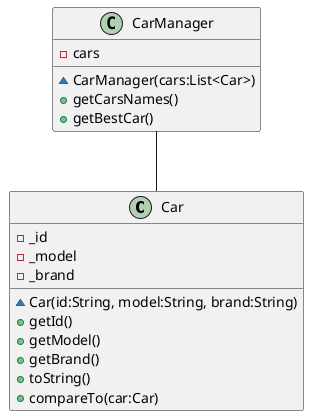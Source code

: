 @startuml Car
class Car {
    -_id
    -_model
    -_brand
    ~Car(id:String, model:String, brand:String)
    +getId()
    +getModel()
    +getBrand()
    +toString()
    +compareTo(car:Car)
}
class CarManager
{   
    -cars
    ~CarManager(cars:List<Car>)
    +getCarsNames()
    +getBestCar()
}
CarManager--Car
@enduml
